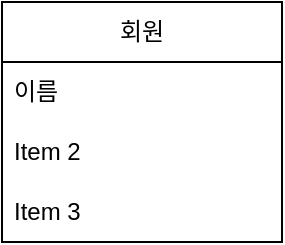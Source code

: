<mxfile version="24.8.6">
  <diagram name="Page-1" id="2a216829-ef6e-dabb-86c1-c78162f3ba2b">
    <mxGraphModel dx="1750" dy="953" grid="1" gridSize="10" guides="1" tooltips="1" connect="1" arrows="1" fold="1" page="1" pageScale="1" pageWidth="850" pageHeight="1100" background="none" math="0" shadow="0">
      <root>
        <mxCell id="0" />
        <mxCell id="1" parent="0" />
        <mxCell id="nFYyrDvjFy_dHExQcaTd-32" value="회원" style="swimlane;fontStyle=0;childLayout=stackLayout;horizontal=1;startSize=30;horizontalStack=0;resizeParent=1;resizeParentMax=0;resizeLast=0;collapsible=1;marginBottom=0;whiteSpace=wrap;html=1;" vertex="1" parent="1">
          <mxGeometry x="140" y="410" width="140" height="120" as="geometry" />
        </mxCell>
        <mxCell id="nFYyrDvjFy_dHExQcaTd-33" value="이름" style="text;strokeColor=none;fillColor=none;align=left;verticalAlign=middle;spacingLeft=4;spacingRight=4;overflow=hidden;points=[[0,0.5],[1,0.5]];portConstraint=eastwest;rotatable=0;whiteSpace=wrap;html=1;" vertex="1" parent="nFYyrDvjFy_dHExQcaTd-32">
          <mxGeometry y="30" width="140" height="30" as="geometry" />
        </mxCell>
        <mxCell id="nFYyrDvjFy_dHExQcaTd-34" value="Item 2" style="text;strokeColor=none;fillColor=none;align=left;verticalAlign=middle;spacingLeft=4;spacingRight=4;overflow=hidden;points=[[0,0.5],[1,0.5]];portConstraint=eastwest;rotatable=0;whiteSpace=wrap;html=1;" vertex="1" parent="nFYyrDvjFy_dHExQcaTd-32">
          <mxGeometry y="60" width="140" height="30" as="geometry" />
        </mxCell>
        <mxCell id="nFYyrDvjFy_dHExQcaTd-35" value="Item 3" style="text;strokeColor=none;fillColor=none;align=left;verticalAlign=middle;spacingLeft=4;spacingRight=4;overflow=hidden;points=[[0,0.5],[1,0.5]];portConstraint=eastwest;rotatable=0;whiteSpace=wrap;html=1;" vertex="1" parent="nFYyrDvjFy_dHExQcaTd-32">
          <mxGeometry y="90" width="140" height="30" as="geometry" />
        </mxCell>
      </root>
    </mxGraphModel>
  </diagram>
</mxfile>
